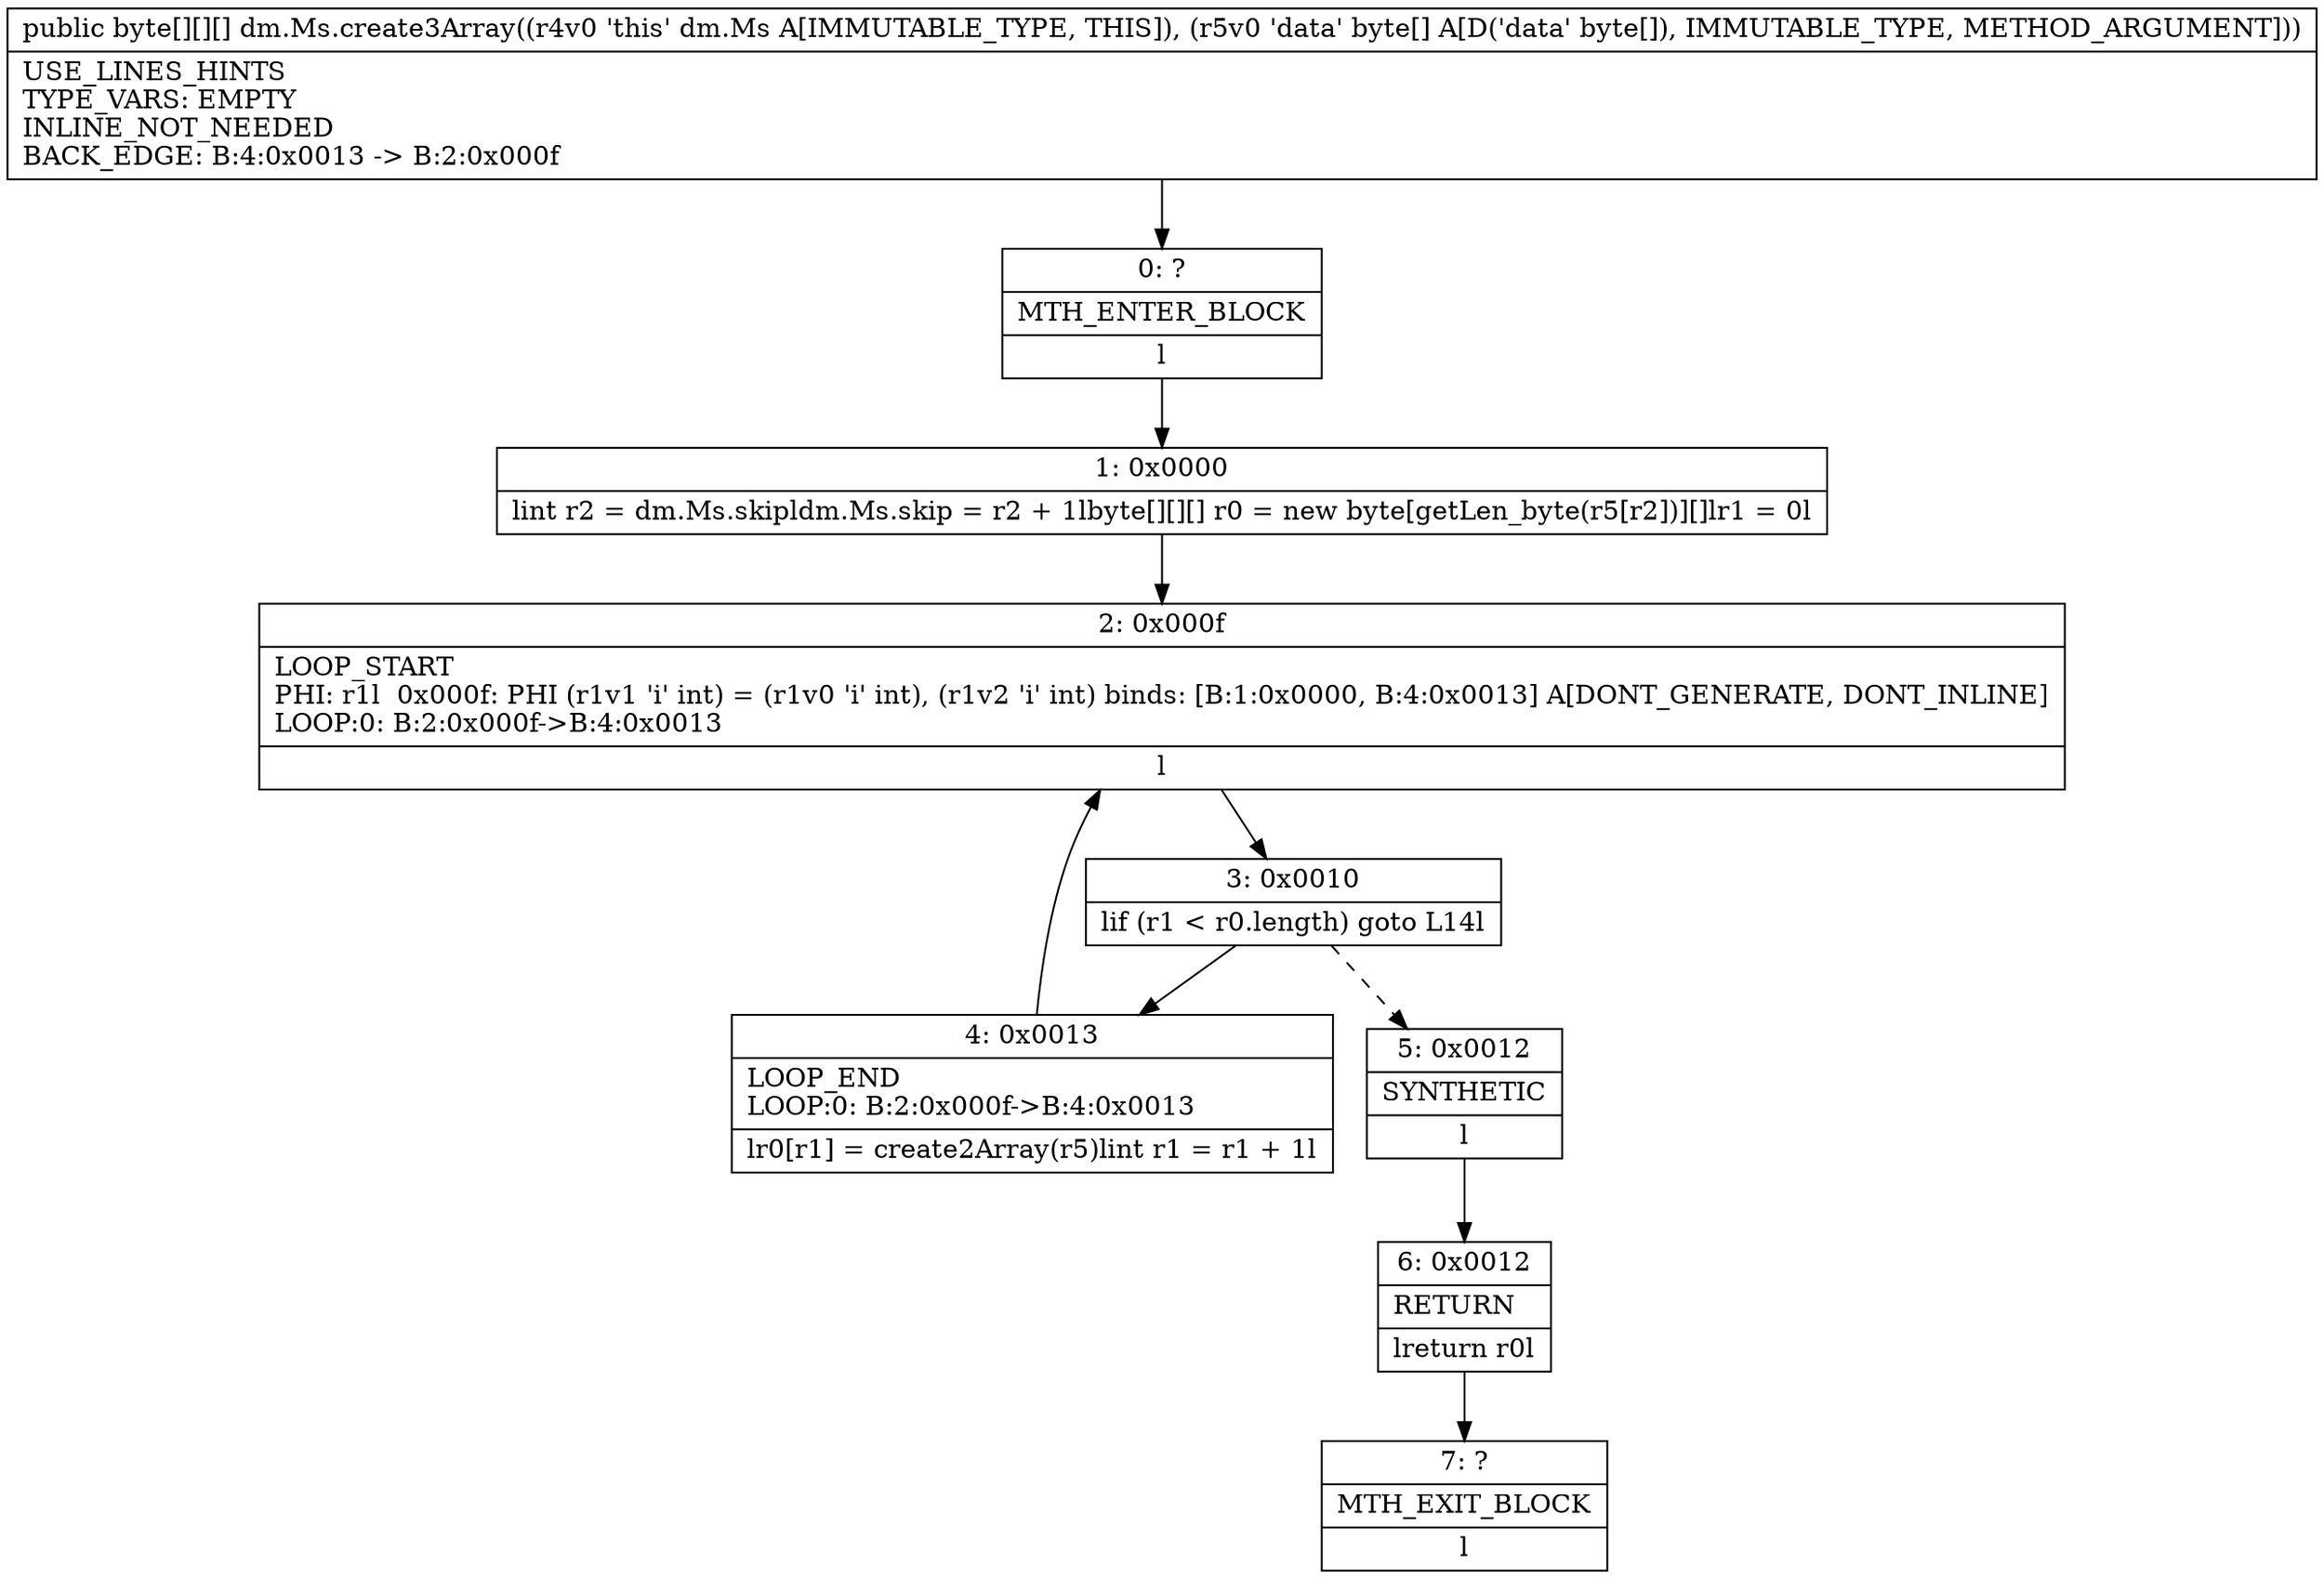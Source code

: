 digraph "CFG fordm.Ms.create3Array([B)[[[B" {
Node_0 [shape=record,label="{0\:\ ?|MTH_ENTER_BLOCK\l|l}"];
Node_1 [shape=record,label="{1\:\ 0x0000|lint r2 = dm.Ms.skipldm.Ms.skip = r2 + 1lbyte[][][] r0 = new byte[getLen_byte(r5[r2])][]lr1 = 0l}"];
Node_2 [shape=record,label="{2\:\ 0x000f|LOOP_START\lPHI: r1l  0x000f: PHI (r1v1 'i' int) = (r1v0 'i' int), (r1v2 'i' int) binds: [B:1:0x0000, B:4:0x0013] A[DONT_GENERATE, DONT_INLINE]\lLOOP:0: B:2:0x000f\-\>B:4:0x0013\l|l}"];
Node_3 [shape=record,label="{3\:\ 0x0010|lif (r1 \< r0.length) goto L14l}"];
Node_4 [shape=record,label="{4\:\ 0x0013|LOOP_END\lLOOP:0: B:2:0x000f\-\>B:4:0x0013\l|lr0[r1] = create2Array(r5)lint r1 = r1 + 1l}"];
Node_5 [shape=record,label="{5\:\ 0x0012|SYNTHETIC\l|l}"];
Node_6 [shape=record,label="{6\:\ 0x0012|RETURN\l|lreturn r0l}"];
Node_7 [shape=record,label="{7\:\ ?|MTH_EXIT_BLOCK\l|l}"];
MethodNode[shape=record,label="{public byte[][][] dm.Ms.create3Array((r4v0 'this' dm.Ms A[IMMUTABLE_TYPE, THIS]), (r5v0 'data' byte[] A[D('data' byte[]), IMMUTABLE_TYPE, METHOD_ARGUMENT]))  | USE_LINES_HINTS\lTYPE_VARS: EMPTY\lINLINE_NOT_NEEDED\lBACK_EDGE: B:4:0x0013 \-\> B:2:0x000f\l}"];
MethodNode -> Node_0;
Node_0 -> Node_1;
Node_1 -> Node_2;
Node_2 -> Node_3;
Node_3 -> Node_4;
Node_3 -> Node_5[style=dashed];
Node_4 -> Node_2;
Node_5 -> Node_6;
Node_6 -> Node_7;
}

